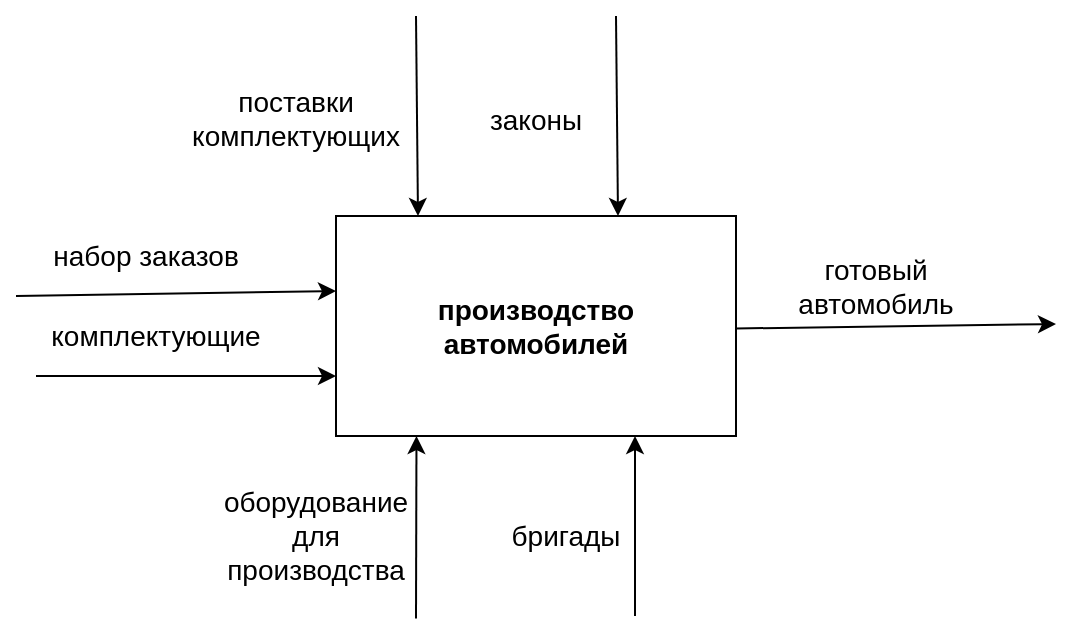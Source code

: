 <mxfile version="13.3.5" type="device"><diagram name="Page-1" id="90a13364-a465-7bf4-72fc-28e22215d7a0"><mxGraphModel dx="1053" dy="495" grid="1" gridSize="10" guides="1" tooltips="1" connect="1" arrows="1" fold="1" page="1" pageScale="1.5" pageWidth="1169" pageHeight="826" background="#ffffff" math="0" shadow="0"><root><mxCell id="0" style=";html=1;"/><mxCell id="1" style=";html=1;" parent="0"/><mxCell id="l4Ye3lDxJBevaOOQTkJg-3" value="" style="endArrow=classic;html=1;fontSize=17;entryX=0;entryY=0.25;entryDx=0;entryDy=0;" parent="1" edge="1"><mxGeometry width="50" height="50" relative="1" as="geometry"><mxPoint x="80" y="200" as="sourcePoint"/><mxPoint x="240" y="197.5" as="targetPoint"/></mxGeometry></mxCell><mxCell id="l4Ye3lDxJBevaOOQTkJg-6" value="&lt;font style=&quot;font-size: 14px&quot;&gt;набор заказов&lt;/font&gt;" style="text;html=1;strokeColor=none;fillColor=none;align=center;verticalAlign=middle;whiteSpace=wrap;rounded=0;fontSize=17;" parent="1" vertex="1"><mxGeometry x="80" y="170" width="130" height="20" as="geometry"/></mxCell><mxCell id="l4Ye3lDxJBevaOOQTkJg-11" value="" style="endArrow=classic;html=1;fontSize=17;" parent="1" edge="1"><mxGeometry width="50" height="50" relative="1" as="geometry"><mxPoint x="280" y="60" as="sourcePoint"/><mxPoint x="281" y="160" as="targetPoint"/></mxGeometry></mxCell><mxCell id="l4Ye3lDxJBevaOOQTkJg-12" value="" style="endArrow=classic;html=1;fontSize=17;" parent="1" edge="1"><mxGeometry width="50" height="50" relative="1" as="geometry"><mxPoint x="380" y="60" as="sourcePoint"/><mxPoint x="381" y="160" as="targetPoint"/></mxGeometry></mxCell><mxCell id="l4Ye3lDxJBevaOOQTkJg-14" value="&lt;div style=&quot;font-size: 14px&quot;&gt;&lt;font style=&quot;font-size: 14px&quot;&gt;законы&lt;/font&gt;&lt;/div&gt;&lt;div style=&quot;font-size: 14px&quot;&gt;&lt;font style=&quot;font-size: 14px&quot;&gt;&lt;br&gt;&lt;/font&gt;&lt;/div&gt;" style="text;html=1;strokeColor=none;fillColor=none;align=center;verticalAlign=middle;whiteSpace=wrap;rounded=0;fontSize=17;" parent="1" vertex="1"><mxGeometry x="320" y="110" width="40" height="20" as="geometry"/></mxCell><mxCell id="l4Ye3lDxJBevaOOQTkJg-16" value="" style="endArrow=classic;html=1;fontSize=17;entryX=0.208;entryY=0.992;entryDx=0;entryDy=0;entryPerimeter=0;" parent="1" edge="1"><mxGeometry width="50" height="50" relative="1" as="geometry"><mxPoint x="280" y="361.2" as="sourcePoint"/><mxPoint x="280.24" y="270.0" as="targetPoint"/></mxGeometry></mxCell><mxCell id="l4Ye3lDxJBevaOOQTkJg-34" value="&lt;div style=&quot;font-size: 14px&quot;&gt;&lt;font style=&quot;font-size: 14px&quot;&gt;поставки комплектующих&lt;/font&gt;&lt;/div&gt;&lt;div style=&quot;font-size: 14px&quot;&gt;&lt;font style=&quot;font-size: 14px&quot;&gt;&lt;br&gt;&lt;/font&gt;&lt;/div&gt;" style="text;html=1;strokeColor=none;fillColor=none;align=center;verticalAlign=middle;whiteSpace=wrap;rounded=0;fontSize=16;" parent="1" vertex="1"><mxGeometry x="200" y="100" width="40" height="40" as="geometry"/></mxCell><mxCell id="l4Ye3lDxJBevaOOQTkJg-200" value="" style="endArrow=classic;html=1;fontSize=17;entryX=-0.007;entryY=0.58;entryDx=0;entryDy=0;entryPerimeter=0;" parent="1" edge="1"><mxGeometry width="50" height="50" relative="1" as="geometry"><mxPoint x="90" y="240" as="sourcePoint"/><mxPoint x="240" y="240" as="targetPoint"/></mxGeometry></mxCell><mxCell id="l4Ye3lDxJBevaOOQTkJg-201" value="&lt;font style=&quot;font-size: 14px&quot;&gt;комплектующие&lt;/font&gt;" style="text;html=1;strokeColor=none;fillColor=none;align=center;verticalAlign=middle;whiteSpace=wrap;rounded=0;fontSize=17;" parent="1" vertex="1"><mxGeometry x="130" y="210" width="40" height="20" as="geometry"/></mxCell><mxCell id="l4Ye3lDxJBevaOOQTkJg-204" value="" style="endArrow=classic;html=1;fontSize=17;" parent="1" edge="1"><mxGeometry width="50" height="50" relative="1" as="geometry"><mxPoint x="440" y="216.25" as="sourcePoint"/><mxPoint x="600" y="214" as="targetPoint"/></mxGeometry></mxCell><mxCell id="l4Ye3lDxJBevaOOQTkJg-205" value="готовый автомобиль" style="text;html=1;strokeColor=none;fillColor=none;align=center;verticalAlign=middle;whiteSpace=wrap;rounded=0;fontSize=14;" parent="1" vertex="1"><mxGeometry x="490" y="185" width="40" height="20" as="geometry"/></mxCell><mxCell id="l4Ye3lDxJBevaOOQTkJg-206" value="" style="endArrow=classic;html=1;fontSize=14;" parent="1" edge="1"><mxGeometry width="50" height="50" relative="1" as="geometry"><mxPoint x="389.5" y="360" as="sourcePoint"/><mxPoint x="389.5" y="270" as="targetPoint"/></mxGeometry></mxCell><mxCell id="l4Ye3lDxJBevaOOQTkJg-207" value="бригады" style="text;html=1;strokeColor=none;fillColor=none;align=center;verticalAlign=middle;whiteSpace=wrap;rounded=0;fontSize=14;" parent="1" vertex="1"><mxGeometry x="300" y="310" width="110" height="20" as="geometry"/></mxCell><mxCell id="l4Ye3lDxJBevaOOQTkJg-221" value="&lt;div&gt;оборудование &lt;br&gt;&lt;/div&gt;&lt;div&gt;для производства&lt;br&gt;&lt;/div&gt;" style="text;html=1;strokeColor=none;fillColor=none;align=center;verticalAlign=middle;whiteSpace=wrap;rounded=0;fontSize=14;" parent="1" vertex="1"><mxGeometry x="210" y="310" width="40" height="20" as="geometry"/></mxCell><mxCell id="mootg72hswSbQj8iTykv-1" value="&lt;div&gt;&lt;b&gt;&lt;font style=&quot;font-size: 14px&quot;&gt;производство &lt;br&gt;&lt;/font&gt;&lt;/b&gt;&lt;/div&gt;&lt;div&gt;&lt;b&gt;&lt;font style=&quot;font-size: 14px&quot;&gt;автомобилей&lt;/font&gt;&lt;/b&gt;&lt;/div&gt;" style="rounded=0;whiteSpace=wrap;html=1;" vertex="1" parent="1"><mxGeometry x="240" y="160" width="200" height="110" as="geometry"/></mxCell></root></mxGraphModel></diagram></mxfile>